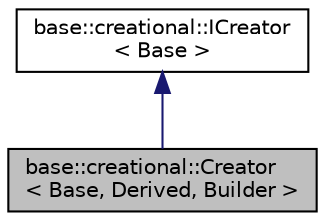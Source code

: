 digraph "base::creational::Creator&lt; Base, Derived, Builder &gt;"
{
 // LATEX_PDF_SIZE
  edge [fontname="Helvetica",fontsize="10",labelfontname="Helvetica",labelfontsize="10"];
  node [fontname="Helvetica",fontsize="10",shape=record];
  Node1 [label="base::creational::Creator\l\< Base, Derived, Builder \>",height=0.2,width=0.4,color="black", fillcolor="grey75", style="filled", fontcolor="black",tooltip=" "];
  Node2 -> Node1 [dir="back",color="midnightblue",fontsize="10",style="solid",fontname="Helvetica"];
  Node2 [label="base::creational::ICreator\l\< Base \>",height=0.2,width=0.4,color="black", fillcolor="white", style="filled",URL="$classbase_1_1creational_1_1_i_creator.html",tooltip=" "];
}
